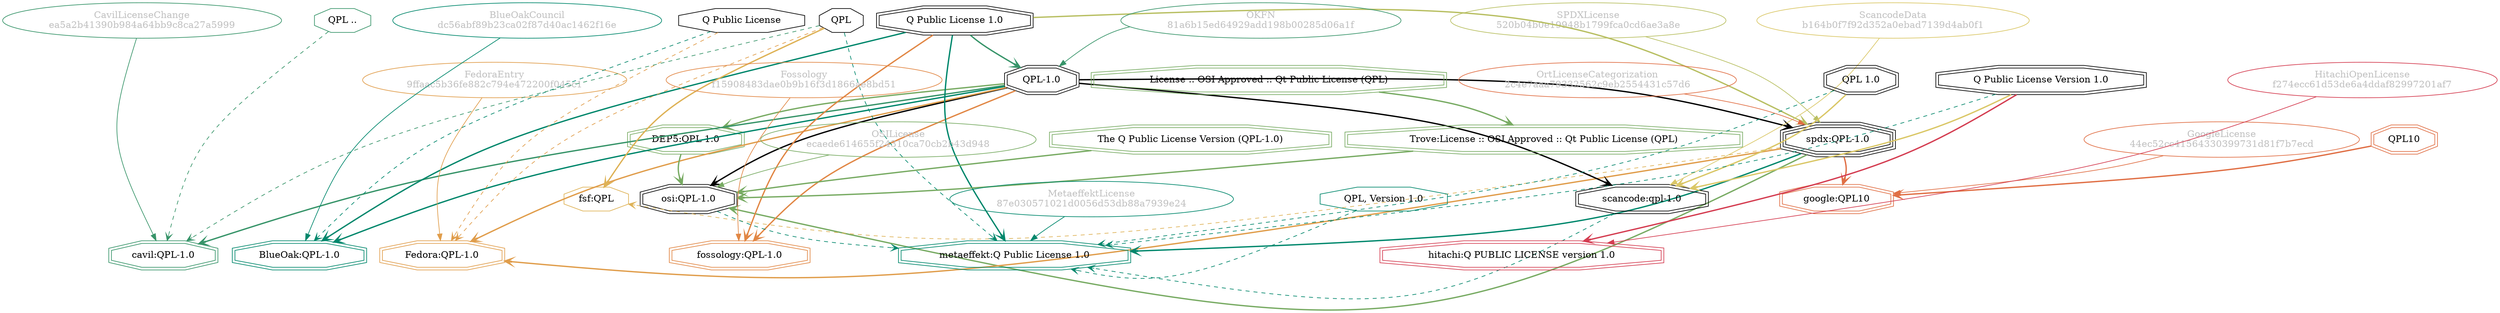 strict digraph {
    node [shape=box];
    graph [splines=curved];
    3712 [label="SPDXLicense\n520b04b0e19948b1799fca0cd6ae3a8e"
         ,fontcolor=gray
         ,color="#b8bf62"
         ,fillcolor="beige;1"
         ,shape=ellipse];
    3713 [label="spdx:QPL-1.0"
         ,shape=tripleoctagon];
    3714 [label="QPL-1.0"
         ,shape=doubleoctagon];
    3715 [label="Q Public License 1.0"
         ,shape=doubleoctagon];
    5260 [label="OSILicense\necaede614655f24310ca70cb2b43d948"
         ,fontcolor=gray
         ,color="#78ab63"
         ,fillcolor="beige;1"
         ,shape=ellipse];
    5261 [label="osi:QPL-1.0"
         ,shape=doubleoctagon];
    5262 [label="The Q Public License Version (QPL-1.0)"
         ,color="#78ab63"
         ,shape=doubleoctagon];
    5263 [label="DEP5:QPL-1.0"
         ,color="#78ab63"
         ,shape=doubleoctagon];
    5264 [label="Trove:License :: OSI Approved :: Qt Public License (QPL)"
         ,color="#78ab63"
         ,shape=doubleoctagon];
    5265 [label="License :: OSI Approved :: Qt Public License (QPL)"
         ,color="#78ab63"
         ,shape=doubleoctagon];
    5767 [label="GoogleLicense\n44ec52cc41564330399731d81f7b7ecd"
         ,fontcolor=gray
         ,color="#e06f45"
         ,fillcolor="beige;1"
         ,shape=ellipse];
    5768 [label="google:QPL10"
         ,color="#e06f45"
         ,shape=doubleoctagon];
    5769 [label=QPL10
         ,color="#e06f45"
         ,shape=doubleoctagon];
    8324 [label="FedoraEntry\n9ffaac5b36fe882c794e472200f045c1"
         ,fontcolor=gray
         ,color="#e09d4b"
         ,fillcolor="beige;1"
         ,shape=ellipse];
    8325 [label="Fedora:QPL-1.0"
         ,color="#e09d4b"
         ,shape=doubleoctagon];
    8326 [label="Q Public License"
         ,shape=octagon];
    8327 [label=QPL,shape=octagon];
    9360 [label="BlueOakCouncil\ndc56abf89b23ca02f87d40ac1462f16e"
         ,fontcolor=gray
         ,color="#00876c"
         ,fillcolor="beige;1"
         ,shape=ellipse];
    9361 [label="BlueOak:QPL-1.0"
         ,color="#00876c"
         ,shape=doubleoctagon];
    10475 [label="fsf:QPL"
          ,color="#deb256"
          ,shape=octagon];
    22617 [label="ScancodeData\nb164b0f7f92d352a0ebad7139d4ab0f1"
          ,fontcolor=gray
          ,color="#dac767"
          ,fillcolor="beige;1"
          ,shape=ellipse];
    22618 [label="scancode:qpl-1.0"
          ,shape=doubleoctagon];
    22619 [label="QPL 1.0"
          ,shape=doubleoctagon];
    22620 [label="Q Public License Version 1.0"
          ,shape=doubleoctagon];
    26634 [label="Fossology\nf15908483dae0b9b16f3d1866ae8bd51"
          ,fontcolor=gray
          ,color="#e18745"
          ,fillcolor="beige;1"
          ,shape=ellipse];
    26635 [label="fossology:QPL-1.0"
          ,color="#e18745"
          ,shape=doubleoctagon];
    28382 [label="OKFN\n81a6b15ed64929add198b00285d06a1f"
          ,fontcolor=gray
          ,color="#379469"
          ,fillcolor="beige;1"
          ,shape=ellipse];
    35177 [label="OrtLicenseCategorization\n2c4e7aaa79332562c9eb2554431c57d6"
          ,fontcolor=gray
          ,color="#e06f45"
          ,fillcolor="beige;1"
          ,shape=ellipse];
    37432 [label="CavilLicenseChange\nea5a2b41390b984a64bb9c8ca27a5999"
          ,fontcolor=gray
          ,color="#379469"
          ,fillcolor="beige;1"
          ,shape=ellipse];
    37433 [label="cavil:QPL-1.0"
          ,color="#379469"
          ,shape=doubleoctagon];
    37434 [label="QPL .."
          ,color="#379469"
          ,shape=octagon];
    47732 [label="MetaeffektLicense\n87e030571021d0056d53db88a7939e24"
          ,fontcolor=gray
          ,color="#00876c"
          ,fillcolor="beige;1"
          ,shape=ellipse];
    47733 [label="metaeffekt:Q Public License 1.0"
          ,color="#00876c"
          ,shape=doubleoctagon];
    47734 [label="QPL, Version 1.0"
          ,color="#00876c"
          ,shape=octagon];
    52490 [label="HitachiOpenLicense\nf274ecc61d53de6a4ddaf82997201af7"
          ,fontcolor=gray
          ,color="#d43d51"
          ,fillcolor="beige;1"
          ,shape=ellipse];
    52491 [label="hitachi:Q PUBLIC LICENSE version 1.0"
          ,color="#d43d51"
          ,shape=doubleoctagon];
    3712 -> 3713 [weight=0.5
                 ,color="#b8bf62"];
    3713 -> 5261 [style=bold
                 ,arrowhead=vee
                 ,weight=0.7
                 ,color="#78ab63"];
    3713 -> 5768 [style=bold
                 ,arrowhead=vee
                 ,weight=0.7
                 ,color="#e06f45"];
    3713 -> 8325 [style=bold
                 ,arrowhead=vee
                 ,weight=0.7
                 ,color="#e09d4b"];
    3713 -> 10475 [style=dashed
                  ,arrowhead=vee
                  ,weight=0.5
                  ,color="#deb256"];
    3713 -> 47733 [style=bold
                  ,arrowhead=vee
                  ,weight=0.7
                  ,color="#00876c"];
    3714 -> 3713 [style=bold
                 ,arrowhead=vee
                 ,weight=0.7];
    3714 -> 5261 [style=bold
                 ,arrowhead=vee
                 ,weight=0.7];
    3714 -> 5263 [style=bold
                 ,arrowhead=vee
                 ,weight=0.7
                 ,color="#78ab63"];
    3714 -> 8325 [style=bold
                 ,arrowhead=vee
                 ,weight=0.7
                 ,color="#e09d4b"];
    3714 -> 9361 [style=bold
                 ,arrowhead=vee
                 ,weight=0.7
                 ,color="#00876c"];
    3714 -> 22618 [style=bold
                  ,arrowhead=vee
                  ,weight=0.7];
    3714 -> 26635 [style=bold
                  ,arrowhead=vee
                  ,weight=0.7
                  ,color="#e18745"];
    3714 -> 37433 [style=bold
                  ,arrowhead=vee
                  ,weight=0.7
                  ,color="#379469"];
    3714 -> 37433 [style=bold
                  ,arrowhead=vee
                  ,weight=0.7
                  ,color="#379469"];
    3715 -> 3713 [style=bold
                 ,arrowhead=vee
                 ,weight=0.7
                 ,color="#b8bf62"];
    3715 -> 3714 [style=bold
                 ,arrowhead=vee
                 ,weight=0.7
                 ,color="#379469"];
    3715 -> 9361 [style=bold
                 ,arrowhead=vee
                 ,weight=0.7
                 ,color="#00876c"];
    3715 -> 26635 [style=bold
                  ,arrowhead=vee
                  ,weight=0.7
                  ,color="#e18745"];
    3715 -> 47733 [style=bold
                  ,arrowhead=vee
                  ,weight=0.7
                  ,color="#00876c"];
    5260 -> 5261 [weight=0.5
                 ,color="#78ab63"];
    5261 -> 47733 [style=dashed
                  ,arrowhead=vee
                  ,weight=0.5
                  ,color="#00876c"];
    5262 -> 5261 [style=bold
                 ,arrowhead=vee
                 ,weight=0.7
                 ,color="#78ab63"];
    5263 -> 5261 [style=bold
                 ,arrowhead=vee
                 ,weight=0.7
                 ,color="#78ab63"];
    5264 -> 5261 [style=bold
                 ,arrowhead=vee
                 ,weight=0.7
                 ,color="#78ab63"];
    5265 -> 5264 [style=bold
                 ,arrowhead=vee
                 ,weight=0.7
                 ,color="#78ab63"];
    5767 -> 5768 [weight=0.5
                 ,color="#e06f45"];
    5769 -> 5768 [style=bold
                 ,arrowhead=vee
                 ,weight=0.7
                 ,color="#e06f45"];
    8324 -> 8325 [weight=0.5
                 ,color="#e09d4b"];
    8326 -> 8325 [style=dashed
                 ,arrowhead=vee
                 ,weight=0.5
                 ,color="#e09d4b"];
    8326 -> 9361 [style=dashed
                 ,arrowhead=vee
                 ,weight=0.5
                 ,color="#00876c"];
    8327 -> 8325 [style=dashed
                 ,arrowhead=vee
                 ,weight=0.5
                 ,color="#e09d4b"];
    8327 -> 10475 [style=bold
                  ,arrowhead=vee
                  ,weight=0.7
                  ,color="#deb256"];
    8327 -> 37433 [style=dashed
                  ,arrowhead=vee
                  ,weight=0.5
                  ,color="#379469"];
    8327 -> 47733 [style=dashed
                  ,arrowhead=vee
                  ,weight=0.5
                  ,color="#00876c"];
    9360 -> 9361 [weight=0.5
                 ,color="#00876c"];
    22617 -> 22618 [weight=0.5
                   ,color="#dac767"];
    22618 -> 47733 [style=dashed
                   ,arrowhead=vee
                   ,weight=0.5
                   ,color="#00876c"];
    22619 -> 22618 [style=bold
                   ,arrowhead=vee
                   ,weight=0.7
                   ,color="#dac767"];
    22619 -> 47733 [style=dashed
                   ,arrowhead=vee
                   ,weight=0.5
                   ,color="#00876c"];
    22620 -> 22618 [style=bold
                   ,arrowhead=vee
                   ,weight=0.7
                   ,color="#dac767"];
    22620 -> 47733 [style=dashed
                   ,arrowhead=vee
                   ,weight=0.5
                   ,color="#00876c"];
    22620 -> 52491 [style=bold
                   ,arrowhead=vee
                   ,weight=0.7
                   ,color="#d43d51"];
    26634 -> 26635 [weight=0.5
                   ,color="#e18745"];
    28382 -> 3714 [weight=0.5
                  ,color="#379469"];
    35177 -> 3713 [weight=0.5
                  ,color="#e06f45"];
    37432 -> 37433 [weight=0.5
                   ,color="#379469"];
    37434 -> 37433 [style=dashed
                   ,arrowhead=vee
                   ,weight=0.5
                   ,color="#379469"];
    47732 -> 47733 [weight=0.5
                   ,color="#00876c"];
    47734 -> 47733 [style=dashed
                   ,arrowhead=vee
                   ,weight=0.5
                   ,color="#00876c"];
    52490 -> 52491 [weight=0.5
                   ,color="#d43d51"];
}
